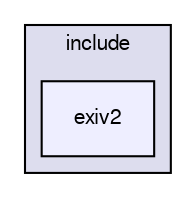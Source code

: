 digraph "exiv2" {
  compound=true
  node [ fontsize="10", fontname="FreeSans"];
  edge [ labelfontsize="10", labelfontname="FreeSans"];
  subgraph clusterdir_d44c64559bbebec7f509842c48db8b23 {
    graph [ bgcolor="#ddddee", pencolor="black", label="include" fontname="FreeSans", fontsize="10", URL="dir_d44c64559bbebec7f509842c48db8b23.html"]
  dir_37d6fa65281b882183c3a4a410ad77f3 [shape=box, label="exiv2", style="filled", fillcolor="#eeeeff", pencolor="black", URL="dir_37d6fa65281b882183c3a4a410ad77f3.html"];
  }
}
